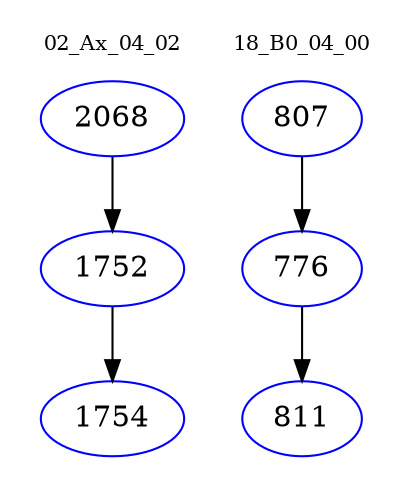 digraph{
subgraph cluster_0 {
color = white
label = "02_Ax_04_02";
fontsize=10;
T0_2068 [label="2068", color="blue"]
T0_2068 -> T0_1752 [color="black"]
T0_1752 [label="1752", color="blue"]
T0_1752 -> T0_1754 [color="black"]
T0_1754 [label="1754", color="blue"]
}
subgraph cluster_1 {
color = white
label = "18_B0_04_00";
fontsize=10;
T1_807 [label="807", color="blue"]
T1_807 -> T1_776 [color="black"]
T1_776 [label="776", color="blue"]
T1_776 -> T1_811 [color="black"]
T1_811 [label="811", color="blue"]
}
}
